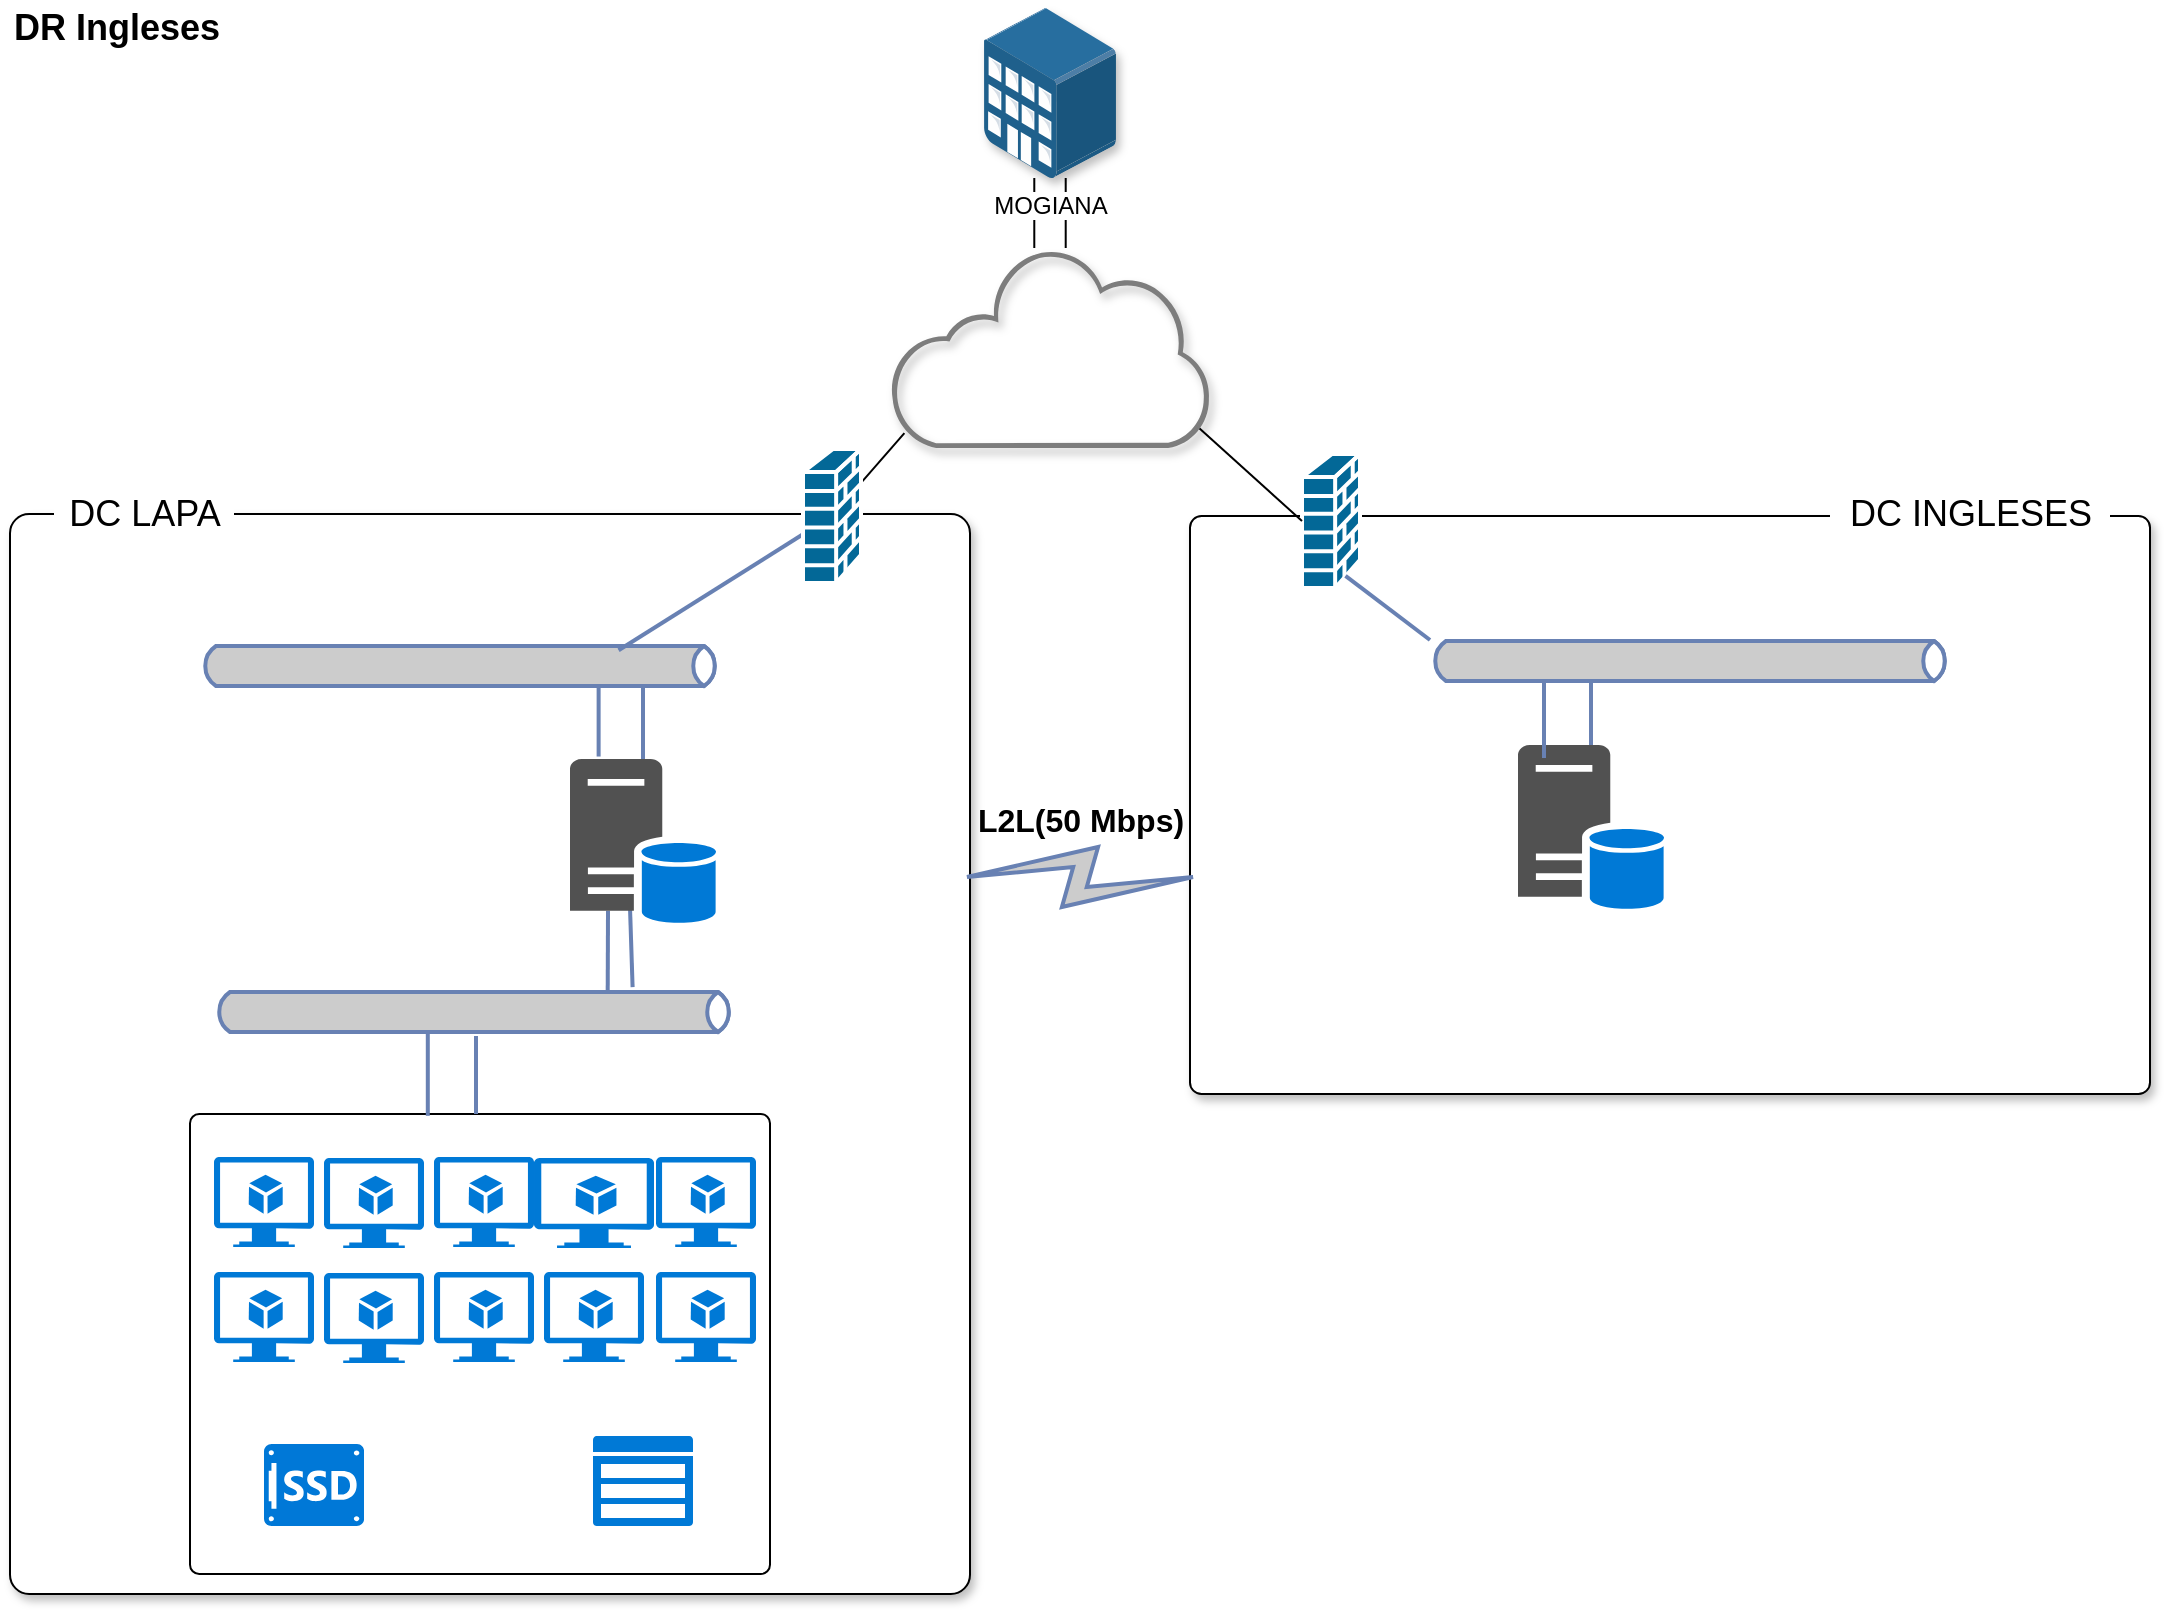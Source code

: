 <mxfile pages="1" version="11.2.4" type="github"><diagram id="WI9T0HZ2pTsCkuznbFz-" name="MOGIANA"><mxGraphModel dx="1706" dy="554" grid="1" gridSize="10" guides="1" tooltips="1" connect="1" arrows="1" fold="1" page="1" pageScale="1" pageWidth="1169" pageHeight="827" math="0" shadow="0"><root><mxCell id="0"/><mxCell id="1" parent="0"/><mxCell id="bstbNdY6UGY1_CyeWHY6-5" value="" style="rounded=1;whiteSpace=wrap;html=1;arcSize=2;shadow=1;" parent="1" vertex="1"><mxGeometry x="640" y="264" width="480" height="289" as="geometry"/></mxCell><mxCell id="bstbNdY6UGY1_CyeWHY6-6" value="" style="rounded=1;whiteSpace=wrap;html=1;arcSize=2;shadow=1;" parent="1" vertex="1"><mxGeometry x="50" y="263" width="480" height="540" as="geometry"/></mxCell><mxCell id="bstbNdY6UGY1_CyeWHY6-11" value="" style="rounded=1;whiteSpace=wrap;html=1;arcSize=2;" parent="1" vertex="1"><mxGeometry x="140" y="563" width="290" height="230" as="geometry"/></mxCell><mxCell id="bstbNdY6UGY1_CyeWHY6-34" value="" style="shape=mxgraph.cisco.security.firewall;html=1;pointerEvents=1;dashed=0;fillColor=#036897;strokeColor=#ffffff;strokeWidth=2;verticalLabelPosition=bottom;verticalAlign=top;align=center;outlineConnect=0;" parent="1" vertex="1"><mxGeometry x="696" y="233" width="29" height="67" as="geometry"/></mxCell><mxCell id="bstbNdY6UGY1_CyeWHY6-52" value="L2L(50 Mbps)" style="text;html=1;fontStyle=1;align=center;fontSize=16;" parent="1" vertex="1"><mxGeometry x="530" y="400" width="110" height="40" as="geometry"/></mxCell><mxCell id="bstbNdY6UGY1_CyeWHY6-58" value="" style="shadow=0;dashed=0;html=1;strokeColor=none;fillColor=#0079D6;labelPosition=center;verticalLabelPosition=bottom;verticalAlign=top;align=center;shape=mxgraph.azure.virtual_machine_feature;pointerEvents=1;" parent="1" vertex="1"><mxGeometry x="207" y="642.5" width="50" height="45" as="geometry"/></mxCell><mxCell id="bstbNdY6UGY1_CyeWHY6-59" value="" style="shadow=0;dashed=0;html=1;strokeColor=none;fillColor=#0079D6;labelPosition=center;verticalLabelPosition=bottom;verticalAlign=top;align=center;shape=mxgraph.azure.virtual_machine_feature;pointerEvents=1;" parent="1" vertex="1"><mxGeometry x="207" y="585" width="50" height="45" as="geometry"/></mxCell><mxCell id="bstbNdY6UGY1_CyeWHY6-60" value="" style="shadow=0;dashed=0;html=1;strokeColor=none;fillColor=#0079D6;labelPosition=center;verticalLabelPosition=bottom;verticalAlign=top;align=center;shape=mxgraph.azure.virtual_machine_feature;pointerEvents=1;" parent="1" vertex="1"><mxGeometry x="262" y="642" width="50" height="45" as="geometry"/></mxCell><mxCell id="bstbNdY6UGY1_CyeWHY6-61" value="" style="shadow=0;dashed=0;html=1;strokeColor=none;fillColor=#0079D6;labelPosition=center;verticalLabelPosition=bottom;verticalAlign=top;align=center;shape=mxgraph.azure.virtual_machine_feature;pointerEvents=1;" parent="1" vertex="1"><mxGeometry x="262" y="584.5" width="50" height="45" as="geometry"/></mxCell><mxCell id="bstbNdY6UGY1_CyeWHY6-62" value="" style="shadow=0;dashed=0;html=1;strokeColor=none;fillColor=#0079D6;labelPosition=center;verticalLabelPosition=bottom;verticalAlign=top;align=center;shape=mxgraph.azure.virtual_machine_feature;pointerEvents=1;" parent="1" vertex="1"><mxGeometry x="317" y="642" width="50" height="45" as="geometry"/></mxCell><mxCell id="bstbNdY6UGY1_CyeWHY6-63" value="" style="shadow=0;dashed=0;html=1;strokeColor=none;fillColor=#0079D6;labelPosition=center;verticalLabelPosition=bottom;verticalAlign=top;align=center;shape=mxgraph.azure.virtual_machine_feature;pointerEvents=1;" parent="1" vertex="1"><mxGeometry x="312" y="585" width="60" height="45" as="geometry"/></mxCell><mxCell id="bstbNdY6UGY1_CyeWHY6-64" value="" style="shadow=0;dashed=0;html=1;strokeColor=none;fillColor=#0079D6;labelPosition=center;verticalLabelPosition=bottom;verticalAlign=top;align=center;shape=mxgraph.azure.virtual_machine_feature;pointerEvents=1;" parent="1" vertex="1"><mxGeometry x="373" y="642" width="50" height="45" as="geometry"/></mxCell><mxCell id="bstbNdY6UGY1_CyeWHY6-65" value="" style="shadow=0;dashed=0;html=1;strokeColor=none;fillColor=#0079D6;labelPosition=center;verticalLabelPosition=bottom;verticalAlign=top;align=center;shape=mxgraph.azure.virtual_machine_feature;pointerEvents=1;" parent="1" vertex="1"><mxGeometry x="373" y="584.5" width="50" height="45" as="geometry"/></mxCell><mxCell id="bstbNdY6UGY1_CyeWHY6-70" value="" style="shadow=0;dashed=0;html=1;strokeColor=none;fillColor=#0079D6;labelPosition=center;verticalLabelPosition=bottom;verticalAlign=top;align=center;shape=mxgraph.azure.virtual_machine_feature;pointerEvents=1;" parent="1" vertex="1"><mxGeometry x="152" y="642" width="50" height="45" as="geometry"/></mxCell><mxCell id="bstbNdY6UGY1_CyeWHY6-71" value="" style="shadow=0;dashed=0;html=1;strokeColor=none;fillColor=#0079D6;labelPosition=center;verticalLabelPosition=bottom;verticalAlign=top;align=center;shape=mxgraph.azure.virtual_machine_feature;pointerEvents=1;" parent="1" vertex="1"><mxGeometry x="152" y="584.5" width="50" height="45" as="geometry"/></mxCell><mxCell id="bstbNdY6UGY1_CyeWHY6-73" value="" style="pointerEvents=1;shadow=0;dashed=0;html=1;strokeColor=none;labelPosition=center;verticalLabelPosition=bottom;verticalAlign=top;align=center;shape=mxgraph.mscae.opsmanager.ssd;fillColor=#0078D7;" parent="1" vertex="1"><mxGeometry x="177" y="728" width="50" height="41" as="geometry"/></mxCell><mxCell id="bstbNdY6UGY1_CyeWHY6-74" value="" style="shadow=0;dashed=0;html=1;strokeColor=none;labelPosition=center;verticalLabelPosition=bottom;verticalAlign=top;align=center;shape=mxgraph.mscae.cloud.storage_cs;fillColor=#0079D6;pointerEvents=1;" parent="1" vertex="1"><mxGeometry x="341.5" y="724" width="50" height="45" as="geometry"/></mxCell><mxCell id="bstbNdY6UGY1_CyeWHY6-76" value="" style="endArrow=none;html=1;entryX=0.045;entryY=0.926;entryDx=0;entryDy=0;entryPerimeter=0;" parent="1" source="bstbNdY6UGY1_CyeWHY6-33" target="Vg8LD9D3lc_nvynRDKst-8" edge="1"><mxGeometry width="50" height="50" relative="1" as="geometry"><mxPoint x="420" y="223" as="sourcePoint"/><mxPoint x="522.609" y="212" as="targetPoint"/></mxGeometry></mxCell><mxCell id="bstbNdY6UGY1_CyeWHY6-77" value="" style="endArrow=none;html=1;entryX=0;entryY=0.5;entryDx=0;entryDy=0;entryPerimeter=0;exitX=0.964;exitY=0.897;exitDx=0;exitDy=0;exitPerimeter=0;" parent="1" source="Vg8LD9D3lc_nvynRDKst-8" target="bstbNdY6UGY1_CyeWHY6-34" edge="1"><mxGeometry width="50" height="50" relative="1" as="geometry"><mxPoint x="623.333" y="212" as="sourcePoint"/><mxPoint x="760" y="163" as="targetPoint"/></mxGeometry></mxCell><mxCell id="bstbNdY6UGY1_CyeWHY6-80" value="" style="shape=link;html=1;width=15.714;" parent="1" source="Vg8LD9D3lc_nvynRDKst-8" target="Vg8LD9D3lc_nvynRDKst-1" edge="1"><mxGeometry width="50" height="50" relative="1" as="geometry"><mxPoint x="570.0" y="149" as="sourcePoint"/><mxPoint x="570.0" y="110" as="targetPoint"/></mxGeometry></mxCell><mxCell id="Vg8LD9D3lc_nvynRDKst-1" value="MOGIANA" style="points=[];aspect=fixed;html=1;align=center;shadow=1;dashed=0;image;image=img/lib/allied_telesis/buildings/Medium_Business_Building.svg;" vertex="1" parent="1"><mxGeometry x="537" y="10" width="66" height="85" as="geometry"/></mxCell><mxCell id="Vg8LD9D3lc_nvynRDKst-8" value="" style="pointerEvents=1;shadow=1;dashed=0;html=1;strokeColor=none;labelPosition=center;verticalLabelPosition=bottom;verticalAlign=top;align=center;shape=mxgraph.mscae.enterprise.internet_hollow;fillColor=#7D7D7D;" vertex="1" parent="1"><mxGeometry x="490" y="130" width="160" height="100" as="geometry"/></mxCell><mxCell id="Vg8LD9D3lc_nvynRDKst-11" value="" style="shadow=0;dashed=0;html=1;labelPosition=center;verticalLabelPosition=bottom;verticalAlign=top;align=center;strokeColor=none;shape=mxgraph.mscae.system_center.primary_site;fillColor=#515151;strokeColor=none;" vertex="1" parent="1"><mxGeometry x="804" y="378.5" width="73" height="82" as="geometry"/></mxCell><mxCell id="Vg8LD9D3lc_nvynRDKst-14" value="" style="html=1;fillColor=#CCCCCC;strokeColor=#6881B3;gradientColor=none;gradientDirection=north;strokeWidth=2;shape=mxgraph.networks.bus;gradientColor=none;gradientDirection=north;fontColor=#ffffff;perimeter=backbonePerimeter;backboneSize=20;" vertex="1" parent="1"><mxGeometry x="145" y="329" width="260" height="20" as="geometry"/></mxCell><mxCell id="Vg8LD9D3lc_nvynRDKst-17" value="" style="strokeColor=#6881B3;edgeStyle=none;rounded=0;endArrow=none;html=1;strokeWidth=2;exitX=0.5;exitY=0;exitDx=0;exitDy=0;exitPerimeter=0;" edge="1" target="Vg8LD9D3lc_nvynRDKst-14" parent="1" source="Vg8LD9D3lc_nvynRDKst-5"><mxGeometry relative="1" as="geometry"><mxPoint x="305" y="269" as="sourcePoint"/></mxGeometry></mxCell><mxCell id="Vg8LD9D3lc_nvynRDKst-18" value="" style="strokeColor=#6881B3;edgeStyle=none;rounded=0;endArrow=none;html=1;strokeWidth=2;entryX=0.805;entryY=0.107;entryDx=0;entryDy=0;entryPerimeter=0;" edge="1" target="Vg8LD9D3lc_nvynRDKst-14" parent="1" source="bstbNdY6UGY1_CyeWHY6-33"><mxGeometry relative="1" as="geometry"><mxPoint x="365" y="269" as="sourcePoint"/></mxGeometry></mxCell><mxCell id="Vg8LD9D3lc_nvynRDKst-20" value="" style="strokeColor=#6881B3;edgeStyle=none;rounded=0;endArrow=none;html=1;strokeWidth=2;exitX=0.684;exitY=0.164;exitDx=0;exitDy=0;exitPerimeter=0;entryX=0;entryY=0.925;entryDx=0;entryDy=0;entryPerimeter=0;" edge="1" parent="1"><mxGeometry relative="1" as="geometry"><mxPoint x="348.84" y="505.28" as="sourcePoint"/><mxPoint x="349" y="461.35" as="targetPoint"/></mxGeometry></mxCell><mxCell id="Vg8LD9D3lc_nvynRDKst-21" value="" style="strokeColor=#6881B3;edgeStyle=none;rounded=0;endArrow=none;html=1;strokeWidth=2;entryX=0.805;entryY=-0.121;entryDx=0;entryDy=0;entryPerimeter=0;exitX=0.409;exitY=0.851;exitDx=0;exitDy=0;exitPerimeter=0;" edge="1" target="Vg8LD9D3lc_nvynRDKst-23" parent="1" source="Vg8LD9D3lc_nvynRDKst-5"><mxGeometry relative="1" as="geometry"><mxPoint x="305" y="409" as="sourcePoint"/></mxGeometry></mxCell><mxCell id="Vg8LD9D3lc_nvynRDKst-22" value="" style="strokeColor=#6881B3;edgeStyle=none;rounded=0;endArrow=none;html=1;strokeWidth=2;exitX=0.196;exitY=-0.015;exitDx=0;exitDy=0;exitPerimeter=0;" edge="1" target="Vg8LD9D3lc_nvynRDKst-14" parent="1" source="Vg8LD9D3lc_nvynRDKst-5"><mxGeometry relative="1" as="geometry"><mxPoint x="365" y="409" as="sourcePoint"/></mxGeometry></mxCell><mxCell id="bstbNdY6UGY1_CyeWHY6-33" value="" style="shape=mxgraph.cisco.security.firewall;html=1;pointerEvents=1;dashed=0;fillColor=#036897;strokeColor=#ffffff;strokeWidth=2;verticalLabelPosition=bottom;verticalAlign=top;align=center;outlineConnect=0;" parent="1" vertex="1"><mxGeometry x="446.5" y="230.5" width="29" height="67" as="geometry"/></mxCell><mxCell id="Vg8LD9D3lc_nvynRDKst-5" value="" style="shadow=0;dashed=0;html=1;labelPosition=center;verticalLabelPosition=bottom;verticalAlign=top;align=center;strokeColor=none;shape=mxgraph.mscae.system_center.primary_site;fillColor=#515151;strokeColor=none;" vertex="1" parent="1"><mxGeometry x="330" y="385.5" width="73" height="82" as="geometry"/></mxCell><mxCell id="Vg8LD9D3lc_nvynRDKst-23" value="" style="html=1;fillColor=#CCCCCC;strokeColor=#6881B3;gradientColor=none;gradientDirection=north;strokeWidth=2;shape=mxgraph.networks.bus;gradientColor=none;gradientDirection=north;fontColor=#ffffff;perimeter=backbonePerimeter;backboneSize=20;" vertex="1" parent="1"><mxGeometry x="152" y="502" width="260" height="20" as="geometry"/></mxCell><mxCell id="Vg8LD9D3lc_nvynRDKst-24" value="" style="strokeColor=#6881B3;edgeStyle=none;rounded=0;endArrow=none;html=1;strokeWidth=2;entryX=0.41;entryY=0.004;entryDx=0;entryDy=0;entryPerimeter=0;" edge="1" parent="1" source="Vg8LD9D3lc_nvynRDKst-23" target="bstbNdY6UGY1_CyeWHY6-11"><mxGeometry relative="1" as="geometry"><mxPoint x="265.74" y="515.42" as="sourcePoint"/><mxPoint x="205" y="563" as="targetPoint"/><Array as="points"/></mxGeometry></mxCell><mxCell id="Vg8LD9D3lc_nvynRDKst-25" value="" style="strokeColor=#6881B3;edgeStyle=none;rounded=0;endArrow=none;html=1;strokeWidth=2;entryX=0.5;entryY=0;entryDx=0;entryDy=0;" edge="1" parent="1"><mxGeometry relative="1" as="geometry"><mxPoint x="283" y="524" as="sourcePoint"/><mxPoint x="283" y="563" as="targetPoint"/><Array as="points"/></mxGeometry></mxCell><mxCell id="Vg8LD9D3lc_nvynRDKst-26" value="" style="html=1;fillColor=#CCCCCC;strokeColor=#6881B3;gradientColor=none;gradientDirection=north;strokeWidth=2;shape=mxgraph.networks.bus;gradientColor=none;gradientDirection=north;fontColor=#ffffff;perimeter=backbonePerimeter;backboneSize=20;" vertex="1" parent="1"><mxGeometry x="760" y="326.5" width="260" height="20" as="geometry"/></mxCell><mxCell id="Vg8LD9D3lc_nvynRDKst-27" value="" style="strokeColor=#6881B3;edgeStyle=none;rounded=0;endArrow=none;html=1;strokeWidth=2;exitX=0.75;exitY=0.91;exitDx=0;exitDy=0;exitPerimeter=0;" edge="1" target="Vg8LD9D3lc_nvynRDKst-26" parent="1" source="bstbNdY6UGY1_CyeWHY6-34"><mxGeometry relative="1" as="geometry"><mxPoint x="800" y="266.5" as="sourcePoint"/></mxGeometry></mxCell><mxCell id="Vg8LD9D3lc_nvynRDKst-31" value="" style="strokeColor=#6881B3;edgeStyle=none;rounded=0;endArrow=none;html=1;strokeWidth=2;" edge="1" target="Vg8LD9D3lc_nvynRDKst-26" parent="1"><mxGeometry relative="1" as="geometry"><mxPoint x="817" y="385" as="sourcePoint"/></mxGeometry></mxCell><mxCell id="Vg8LD9D3lc_nvynRDKst-32" value="" style="strokeColor=#6881B3;edgeStyle=none;rounded=0;endArrow=none;html=1;strokeWidth=2;exitX=0.5;exitY=0;exitDx=0;exitDy=0;exitPerimeter=0;" edge="1" target="Vg8LD9D3lc_nvynRDKst-26" parent="1" source="Vg8LD9D3lc_nvynRDKst-11"><mxGeometry relative="1" as="geometry"><mxPoint x="860" y="406.5" as="sourcePoint"/></mxGeometry></mxCell><mxCell id="Vg8LD9D3lc_nvynRDKst-35" value="" style="fontColor=#0066CC;verticalAlign=top;verticalLabelPosition=bottom;labelPosition=center;align=center;html=1;outlineConnect=0;fillColor=#CCCCCC;strokeColor=#6881B3;gradientColor=none;gradientDirection=north;strokeWidth=2;shape=mxgraph.networks.comm_link;rotation=90;" vertex="1" parent="1"><mxGeometry x="570" y="388" width="30" height="113" as="geometry"/></mxCell><mxCell id="Vg8LD9D3lc_nvynRDKst-36" value="DR Ingleses" style="text;html=1;resizable=0;autosize=1;align=left;verticalAlign=middle;points=[];fillColor=#ffffff;strokeColor=none;rounded=0;fontStyle=1;fontSize=18;" vertex="1" parent="1"><mxGeometry x="50" y="10" width="80" height="20" as="geometry"/></mxCell><mxCell id="Vg8LD9D3lc_nvynRDKst-37" value="DC LAPA" style="text;html=1;resizable=0;autosize=1;align=center;verticalAlign=middle;points=[];rounded=0;fontSize=18;fillColor=#FFFFFF;" vertex="1" parent="1"><mxGeometry x="72" y="248" width="90" height="30" as="geometry"/></mxCell><mxCell id="Vg8LD9D3lc_nvynRDKst-38" value="DC INGLESES" style="text;html=1;resizable=0;autosize=1;align=center;verticalAlign=middle;points=[];rounded=0;fontSize=18;fillColor=#FFFFFF;" vertex="1" parent="1"><mxGeometry x="960" y="248" width="140" height="30" as="geometry"/></mxCell></root></mxGraphModel></diagram></mxfile>